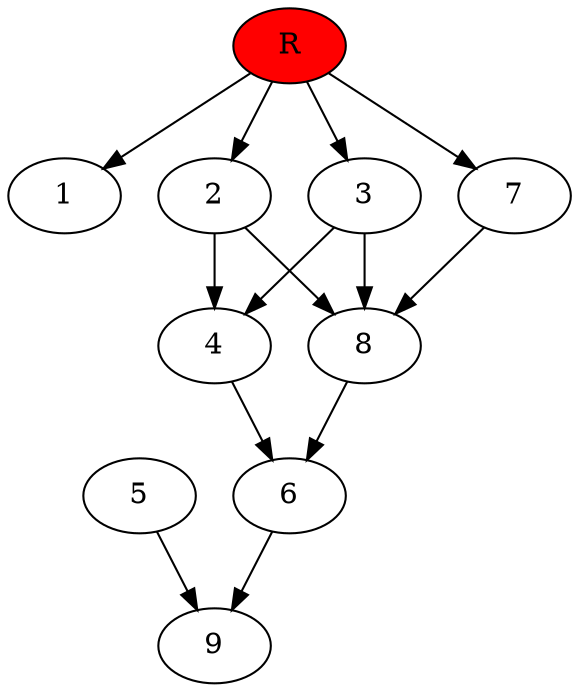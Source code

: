 digraph prb49093 {
	1
	2
	3
	4
	5
	6
	7
	8
	R [fillcolor="#ff0000" style=filled]
	2 -> 4
	2 -> 8
	3 -> 4
	3 -> 8
	4 -> 6
	5 -> 9
	6 -> 9
	7 -> 8
	8 -> 6
	R -> 1
	R -> 2
	R -> 3
	R -> 7
}
